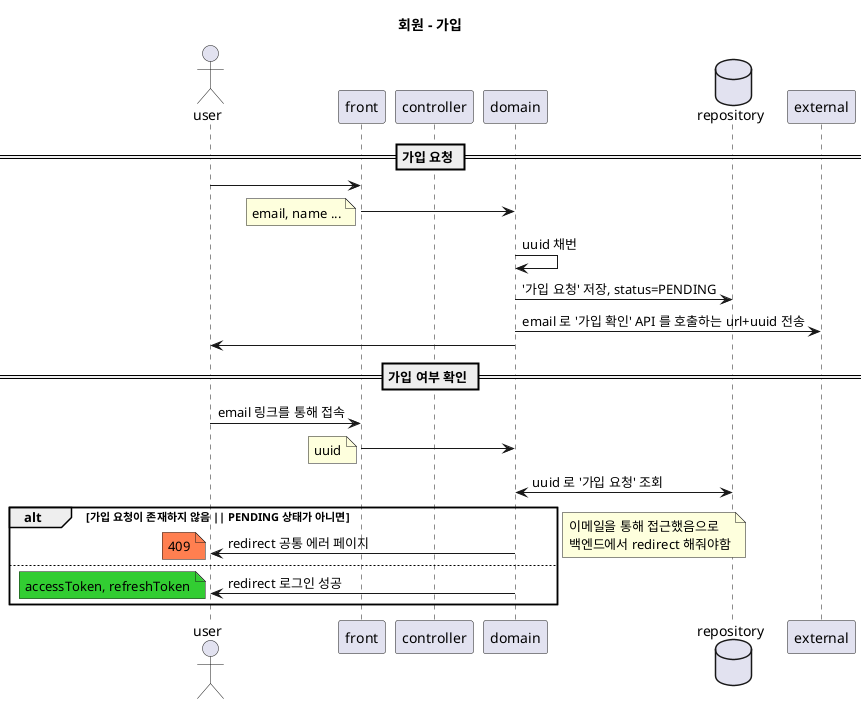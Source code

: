 @startuml

title <b> 회원 - 가입 </b>

actor user
participant front
participant controller
participant domain
database repository
participant external

== 가입 요청 ==
user -> front
front -> domain
note left: email, name ...
domain -> domain: uuid 채번
domain -> repository: '가입 요청' 저장, status=PENDING
domain -> external: email 로 '가입 확인' API 를 호출하는 url+uuid 전송
domain -> user

== 가입 여부 확인 ==
user -> front: email 링크를 통해 접속
front -> domain
note left: uuid
domain <-> repository: uuid 로 '가입 요청' 조회
alt 가입 요청이 존재하지 않음 || PENDING 상태가 아니면
    domain -> user: redirect 공통 에러 페이지
    note left #Coral: 409
else
  domain -> user: redirect 로그인 성공
  note left #LimeGreen: accessToken, refreshToken
end
note right: 이메일을 통해 접근했음으로\n백엔드에서 redirect 해줘야함

@enduml
